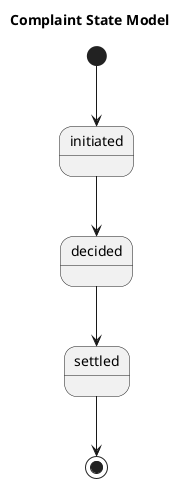 @startuml

title "Complaint State Model"

[*] --> initiated
initiated --> decided
decided --> settled
settled --> [*]

@enduml